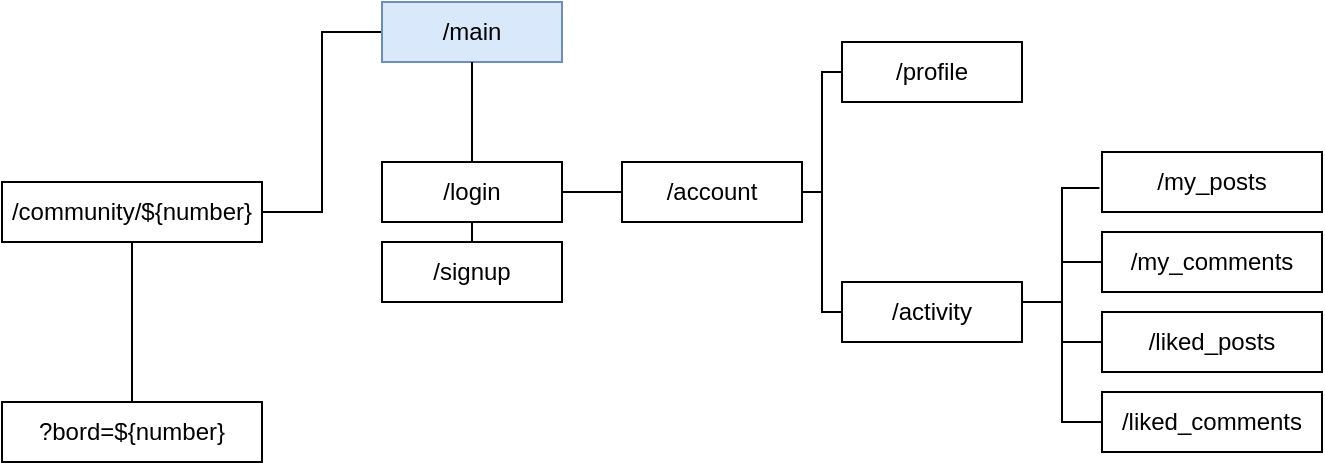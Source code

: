 <mxfile version="14.7.4" type="github">
  <diagram id="Iz15Xykg4qVe2j_nMEft" name="Page-1">
    <mxGraphModel dx="895" dy="558" grid="1" gridSize="10" guides="1" tooltips="1" connect="1" arrows="1" fold="1" page="1" pageScale="1" pageWidth="827" pageHeight="1169" math="0" shadow="0">
      <root>
        <mxCell id="0" />
        <mxCell id="1" parent="0" />
        <mxCell id="hKUSv064cI4xOUoIy82y-57" value="" style="edgeStyle=elbowEdgeStyle;rounded=0;orthogonalLoop=1;jettySize=auto;html=1;startArrow=none;startFill=0;endArrow=none;endFill=0;strokeColor=#000000;" edge="1" parent="1" source="hKUSv064cI4xOUoIy82y-1" target="hKUSv064cI4xOUoIy82y-56">
          <mxGeometry relative="1" as="geometry" />
        </mxCell>
        <mxCell id="hKUSv064cI4xOUoIy82y-1" value="/main" style="rounded=0;whiteSpace=wrap;html=1;fillColor=#dae8fc;strokeColor=#6c8ebf;" vertex="1" parent="1">
          <mxGeometry x="350" y="40" width="90" height="30" as="geometry" />
        </mxCell>
        <mxCell id="hKUSv064cI4xOUoIy82y-2" value="/login" style="rounded=0;whiteSpace=wrap;html=1;" vertex="1" parent="1">
          <mxGeometry x="350" y="120" width="90" height="30" as="geometry" />
        </mxCell>
        <mxCell id="hKUSv064cI4xOUoIy82y-3" value="/signup" style="rounded=0;whiteSpace=wrap;html=1;" vertex="1" parent="1">
          <mxGeometry x="350" y="160" width="90" height="30" as="geometry" />
        </mxCell>
        <mxCell id="hKUSv064cI4xOUoIy82y-50" value="" style="edgeStyle=elbowEdgeStyle;rounded=0;orthogonalLoop=1;jettySize=auto;html=1;startArrow=none;startFill=0;endArrow=none;endFill=0;strokeColor=#000000;" edge="1" parent="1" source="hKUSv064cI4xOUoIy82y-4" target="hKUSv064cI4xOUoIy82y-47">
          <mxGeometry relative="1" as="geometry" />
        </mxCell>
        <mxCell id="hKUSv064cI4xOUoIy82y-55" value="" style="edgeStyle=elbowEdgeStyle;rounded=0;orthogonalLoop=1;jettySize=auto;html=1;startArrow=none;startFill=0;endArrow=none;endFill=0;strokeColor=#000000;" edge="1" parent="1" source="hKUSv064cI4xOUoIy82y-4" target="hKUSv064cI4xOUoIy82y-54">
          <mxGeometry relative="1" as="geometry" />
        </mxCell>
        <mxCell id="hKUSv064cI4xOUoIy82y-4" value="/account" style="rounded=0;whiteSpace=wrap;html=1;" vertex="1" parent="1">
          <mxGeometry x="470" y="120" width="90" height="30" as="geometry" />
        </mxCell>
        <mxCell id="hKUSv064cI4xOUoIy82y-39" style="edgeStyle=elbowEdgeStyle;rounded=0;orthogonalLoop=1;jettySize=auto;html=1;entryX=-0.039;entryY=0.601;entryDx=0;entryDy=0;entryPerimeter=0;endArrow=none;endFill=0;" edge="1" parent="1">
          <mxGeometry relative="1" as="geometry">
            <mxPoint x="683" y="190" as="sourcePoint" />
            <mxPoint x="708.71" y="133.03" as="targetPoint" />
            <Array as="points">
              <mxPoint x="690" y="160" />
            </Array>
          </mxGeometry>
        </mxCell>
        <mxCell id="hKUSv064cI4xOUoIy82y-42" value="" style="edgeStyle=elbowEdgeStyle;rounded=0;orthogonalLoop=1;jettySize=auto;html=1;entryX=0;entryY=0.5;entryDx=0;entryDy=0;endArrow=none;endFill=0;" edge="1" parent="1" target="hKUSv064cI4xOUoIy82y-10">
          <mxGeometry relative="1" as="geometry">
            <mxPoint x="670" y="190" as="sourcePoint" />
          </mxGeometry>
        </mxCell>
        <mxCell id="hKUSv064cI4xOUoIy82y-43" value="" style="edgeStyle=elbowEdgeStyle;rounded=0;orthogonalLoop=1;jettySize=auto;html=1;endArrow=none;endFill=0;" edge="1" parent="1" target="hKUSv064cI4xOUoIy82y-9">
          <mxGeometry relative="1" as="geometry">
            <mxPoint x="670" y="190" as="sourcePoint" />
          </mxGeometry>
        </mxCell>
        <mxCell id="hKUSv064cI4xOUoIy82y-44" value="" style="edgeStyle=elbowEdgeStyle;rounded=0;orthogonalLoop=1;jettySize=auto;html=1;entryX=0;entryY=0.5;entryDx=0;entryDy=0;endArrow=none;endFill=0;" edge="1" parent="1" target="hKUSv064cI4xOUoIy82y-8">
          <mxGeometry relative="1" as="geometry">
            <mxPoint x="670" y="190" as="sourcePoint" />
          </mxGeometry>
        </mxCell>
        <mxCell id="hKUSv064cI4xOUoIy82y-7" value="/my_posts" style="rounded=0;whiteSpace=wrap;html=1;" vertex="1" parent="1">
          <mxGeometry x="710" y="115" width="110" height="30" as="geometry" />
        </mxCell>
        <mxCell id="hKUSv064cI4xOUoIy82y-8" value="/my_comments" style="rounded=0;whiteSpace=wrap;html=1;" vertex="1" parent="1">
          <mxGeometry x="710" y="155" width="110" height="30" as="geometry" />
        </mxCell>
        <mxCell id="hKUSv064cI4xOUoIy82y-9" value="/liked_posts" style="rounded=0;whiteSpace=wrap;html=1;" vertex="1" parent="1">
          <mxGeometry x="710" y="195" width="110" height="30" as="geometry" />
        </mxCell>
        <mxCell id="hKUSv064cI4xOUoIy82y-10" value="/liked_comments" style="rounded=0;whiteSpace=wrap;html=1;" vertex="1" parent="1">
          <mxGeometry x="710" y="235" width="110" height="30" as="geometry" />
        </mxCell>
        <mxCell id="hKUSv064cI4xOUoIy82y-19" value="" style="endArrow=none;html=1;entryX=0.5;entryY=1;entryDx=0;entryDy=0;exitX=0.5;exitY=0;exitDx=0;exitDy=0;" edge="1" parent="1" source="hKUSv064cI4xOUoIy82y-2" target="hKUSv064cI4xOUoIy82y-1">
          <mxGeometry width="50" height="50" relative="1" as="geometry">
            <mxPoint x="300" y="250" as="sourcePoint" />
            <mxPoint x="350" y="200" as="targetPoint" />
          </mxGeometry>
        </mxCell>
        <mxCell id="hKUSv064cI4xOUoIy82y-23" value="" style="endArrow=none;html=1;entryX=0.5;entryY=1;entryDx=0;entryDy=0;exitX=0.5;exitY=0;exitDx=0;exitDy=0;" edge="1" parent="1" source="hKUSv064cI4xOUoIy82y-3" target="hKUSv064cI4xOUoIy82y-2">
          <mxGeometry width="50" height="50" relative="1" as="geometry">
            <mxPoint x="280" y="190" as="sourcePoint" />
            <mxPoint x="330" y="140" as="targetPoint" />
          </mxGeometry>
        </mxCell>
        <mxCell id="hKUSv064cI4xOUoIy82y-24" value="" style="endArrow=none;html=1;entryX=0;entryY=0.5;entryDx=0;entryDy=0;exitX=1;exitY=0.5;exitDx=0;exitDy=0;" edge="1" parent="1" source="hKUSv064cI4xOUoIy82y-2" target="hKUSv064cI4xOUoIy82y-4">
          <mxGeometry width="50" height="50" relative="1" as="geometry">
            <mxPoint x="300" y="190" as="sourcePoint" />
            <mxPoint x="350" y="140" as="targetPoint" />
          </mxGeometry>
        </mxCell>
        <mxCell id="hKUSv064cI4xOUoIy82y-47" value="/activity" style="rounded=0;whiteSpace=wrap;html=1;" vertex="1" parent="1">
          <mxGeometry x="580" y="180" width="90" height="30" as="geometry" />
        </mxCell>
        <mxCell id="hKUSv064cI4xOUoIy82y-54" value="/profile" style="rounded=0;whiteSpace=wrap;html=1;" vertex="1" parent="1">
          <mxGeometry x="580" y="60" width="90" height="30" as="geometry" />
        </mxCell>
        <mxCell id="hKUSv064cI4xOUoIy82y-59" value="" style="edgeStyle=elbowEdgeStyle;rounded=0;orthogonalLoop=1;jettySize=auto;html=1;startArrow=none;startFill=0;endArrow=none;endFill=0;strokeColor=#000000;" edge="1" parent="1" source="hKUSv064cI4xOUoIy82y-56" target="hKUSv064cI4xOUoIy82y-58">
          <mxGeometry relative="1" as="geometry" />
        </mxCell>
        <mxCell id="hKUSv064cI4xOUoIy82y-56" value="/community/${number}" style="rounded=0;whiteSpace=wrap;html=1;" vertex="1" parent="1">
          <mxGeometry x="160" y="130" width="130" height="30" as="geometry" />
        </mxCell>
        <mxCell id="hKUSv064cI4xOUoIy82y-58" value="?bord=${number}" style="rounded=0;whiteSpace=wrap;html=1;" vertex="1" parent="1">
          <mxGeometry x="160" y="240" width="130" height="30" as="geometry" />
        </mxCell>
      </root>
    </mxGraphModel>
  </diagram>
</mxfile>
